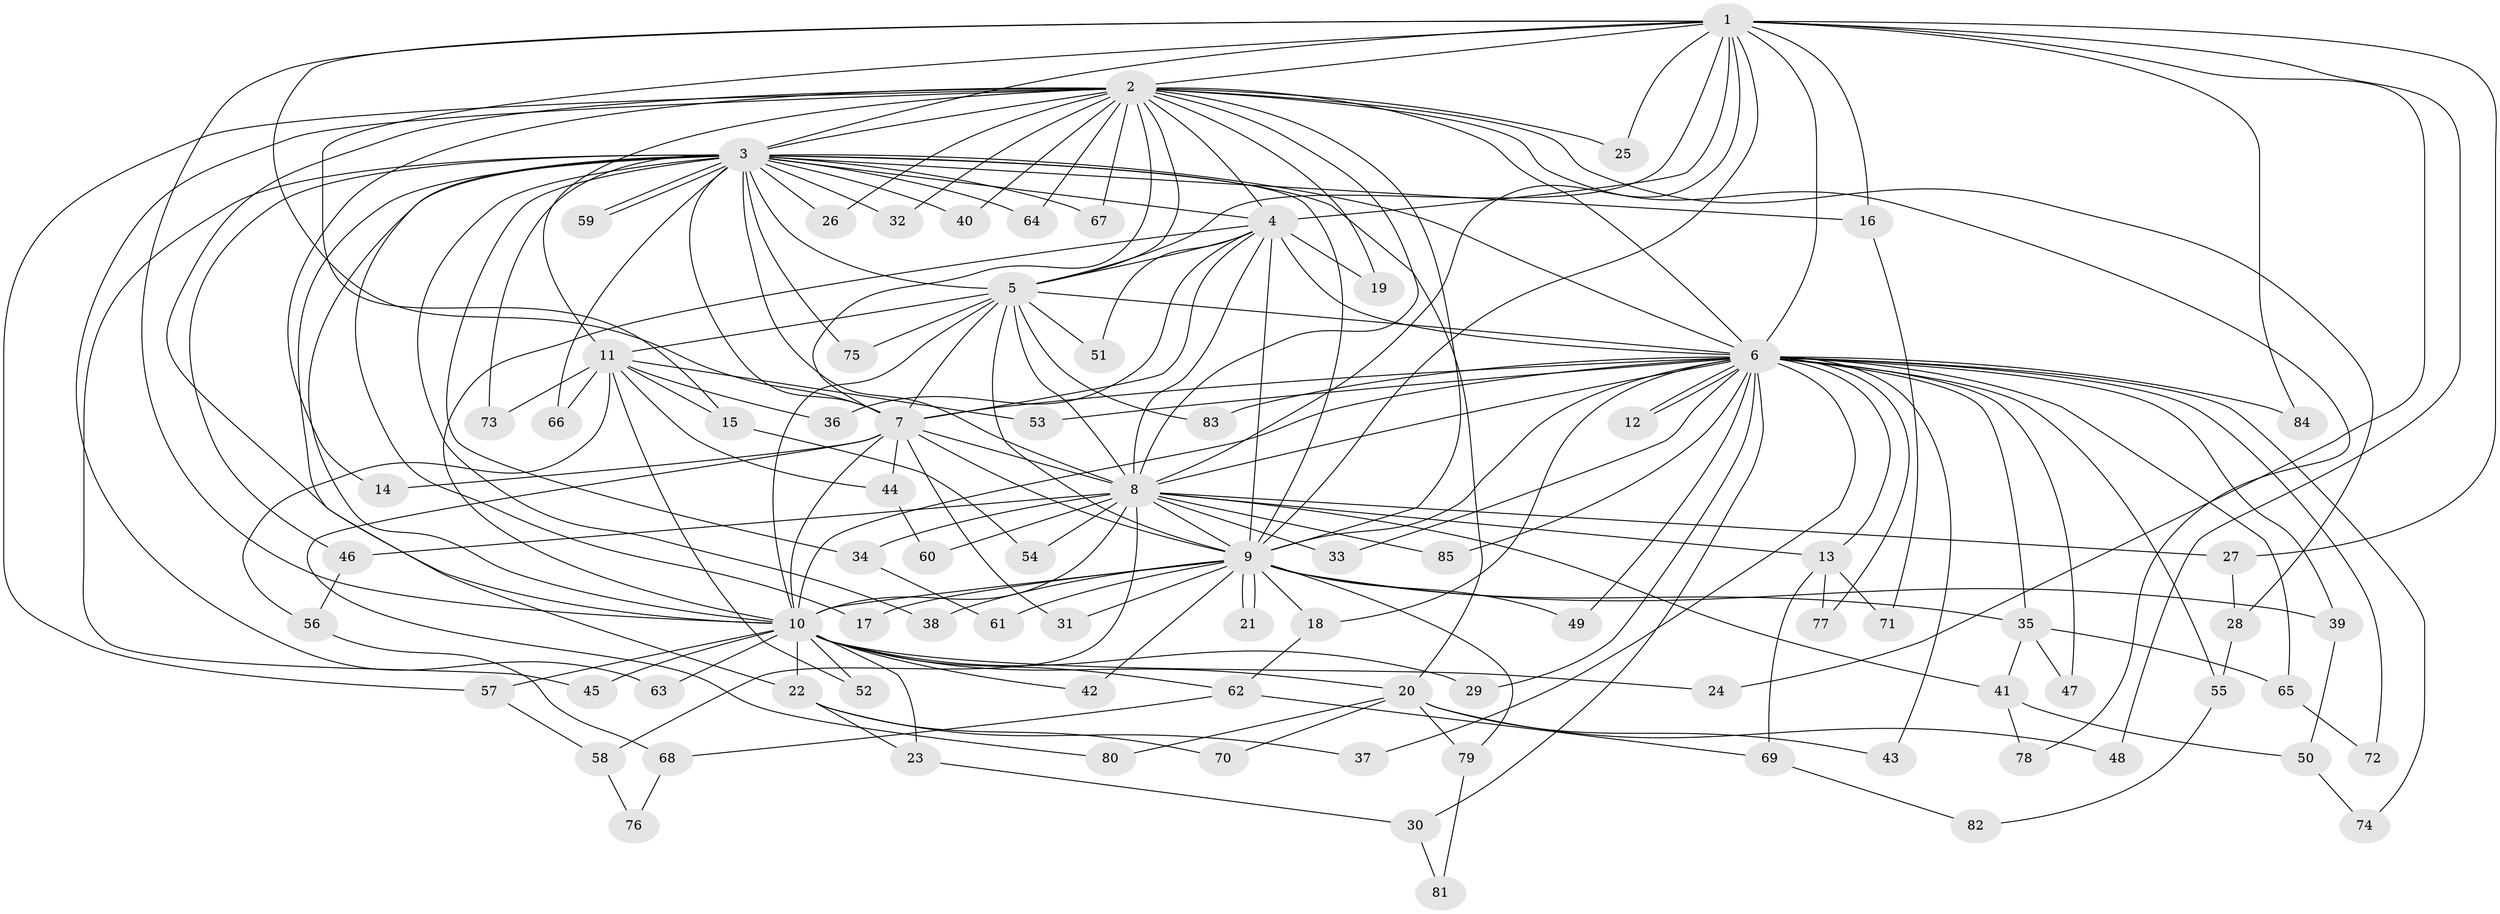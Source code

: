 // Generated by graph-tools (version 1.1) at 2025/01/03/09/25 03:01:15]
// undirected, 85 vertices, 195 edges
graph export_dot {
graph [start="1"]
  node [color=gray90,style=filled];
  1;
  2;
  3;
  4;
  5;
  6;
  7;
  8;
  9;
  10;
  11;
  12;
  13;
  14;
  15;
  16;
  17;
  18;
  19;
  20;
  21;
  22;
  23;
  24;
  25;
  26;
  27;
  28;
  29;
  30;
  31;
  32;
  33;
  34;
  35;
  36;
  37;
  38;
  39;
  40;
  41;
  42;
  43;
  44;
  45;
  46;
  47;
  48;
  49;
  50;
  51;
  52;
  53;
  54;
  55;
  56;
  57;
  58;
  59;
  60;
  61;
  62;
  63;
  64;
  65;
  66;
  67;
  68;
  69;
  70;
  71;
  72;
  73;
  74;
  75;
  76;
  77;
  78;
  79;
  80;
  81;
  82;
  83;
  84;
  85;
  1 -- 2;
  1 -- 3;
  1 -- 4;
  1 -- 5;
  1 -- 6;
  1 -- 7;
  1 -- 8;
  1 -- 9;
  1 -- 10;
  1 -- 15;
  1 -- 16;
  1 -- 24;
  1 -- 25;
  1 -- 27;
  1 -- 48;
  1 -- 84;
  2 -- 3;
  2 -- 4;
  2 -- 5;
  2 -- 6;
  2 -- 7;
  2 -- 8;
  2 -- 9;
  2 -- 10;
  2 -- 11;
  2 -- 14;
  2 -- 19;
  2 -- 25;
  2 -- 26;
  2 -- 28;
  2 -- 32;
  2 -- 40;
  2 -- 57;
  2 -- 63;
  2 -- 64;
  2 -- 67;
  2 -- 78;
  3 -- 4;
  3 -- 5;
  3 -- 6;
  3 -- 7;
  3 -- 8;
  3 -- 9;
  3 -- 10;
  3 -- 16;
  3 -- 17;
  3 -- 20;
  3 -- 22;
  3 -- 26;
  3 -- 32;
  3 -- 34;
  3 -- 38;
  3 -- 40;
  3 -- 45;
  3 -- 46;
  3 -- 59;
  3 -- 59;
  3 -- 64;
  3 -- 66;
  3 -- 67;
  3 -- 73;
  3 -- 75;
  4 -- 5;
  4 -- 6;
  4 -- 7;
  4 -- 8;
  4 -- 9;
  4 -- 10;
  4 -- 19;
  4 -- 36;
  4 -- 51;
  5 -- 6;
  5 -- 7;
  5 -- 8;
  5 -- 9;
  5 -- 10;
  5 -- 11;
  5 -- 51;
  5 -- 75;
  5 -- 83;
  6 -- 7;
  6 -- 8;
  6 -- 9;
  6 -- 10;
  6 -- 12;
  6 -- 12;
  6 -- 13;
  6 -- 18;
  6 -- 29;
  6 -- 30;
  6 -- 33;
  6 -- 35;
  6 -- 37;
  6 -- 39;
  6 -- 43;
  6 -- 47;
  6 -- 49;
  6 -- 53;
  6 -- 55;
  6 -- 65;
  6 -- 72;
  6 -- 74;
  6 -- 77;
  6 -- 83;
  6 -- 84;
  6 -- 85;
  7 -- 8;
  7 -- 9;
  7 -- 10;
  7 -- 14;
  7 -- 31;
  7 -- 44;
  7 -- 80;
  8 -- 9;
  8 -- 10;
  8 -- 13;
  8 -- 27;
  8 -- 33;
  8 -- 34;
  8 -- 41;
  8 -- 46;
  8 -- 54;
  8 -- 58;
  8 -- 60;
  8 -- 85;
  9 -- 10;
  9 -- 17;
  9 -- 18;
  9 -- 21;
  9 -- 21;
  9 -- 31;
  9 -- 35;
  9 -- 38;
  9 -- 39;
  9 -- 42;
  9 -- 49;
  9 -- 61;
  9 -- 79;
  10 -- 20;
  10 -- 22;
  10 -- 23;
  10 -- 24;
  10 -- 29;
  10 -- 42;
  10 -- 45;
  10 -- 52;
  10 -- 57;
  10 -- 62;
  10 -- 63;
  11 -- 15;
  11 -- 36;
  11 -- 44;
  11 -- 52;
  11 -- 53;
  11 -- 56;
  11 -- 66;
  11 -- 73;
  13 -- 69;
  13 -- 71;
  13 -- 77;
  15 -- 54;
  16 -- 71;
  18 -- 62;
  20 -- 43;
  20 -- 48;
  20 -- 70;
  20 -- 79;
  20 -- 80;
  22 -- 23;
  22 -- 37;
  22 -- 70;
  23 -- 30;
  27 -- 28;
  28 -- 55;
  30 -- 81;
  34 -- 61;
  35 -- 41;
  35 -- 47;
  35 -- 65;
  39 -- 50;
  41 -- 50;
  41 -- 78;
  44 -- 60;
  46 -- 56;
  50 -- 74;
  55 -- 82;
  56 -- 68;
  57 -- 58;
  58 -- 76;
  62 -- 68;
  62 -- 69;
  65 -- 72;
  68 -- 76;
  69 -- 82;
  79 -- 81;
}
